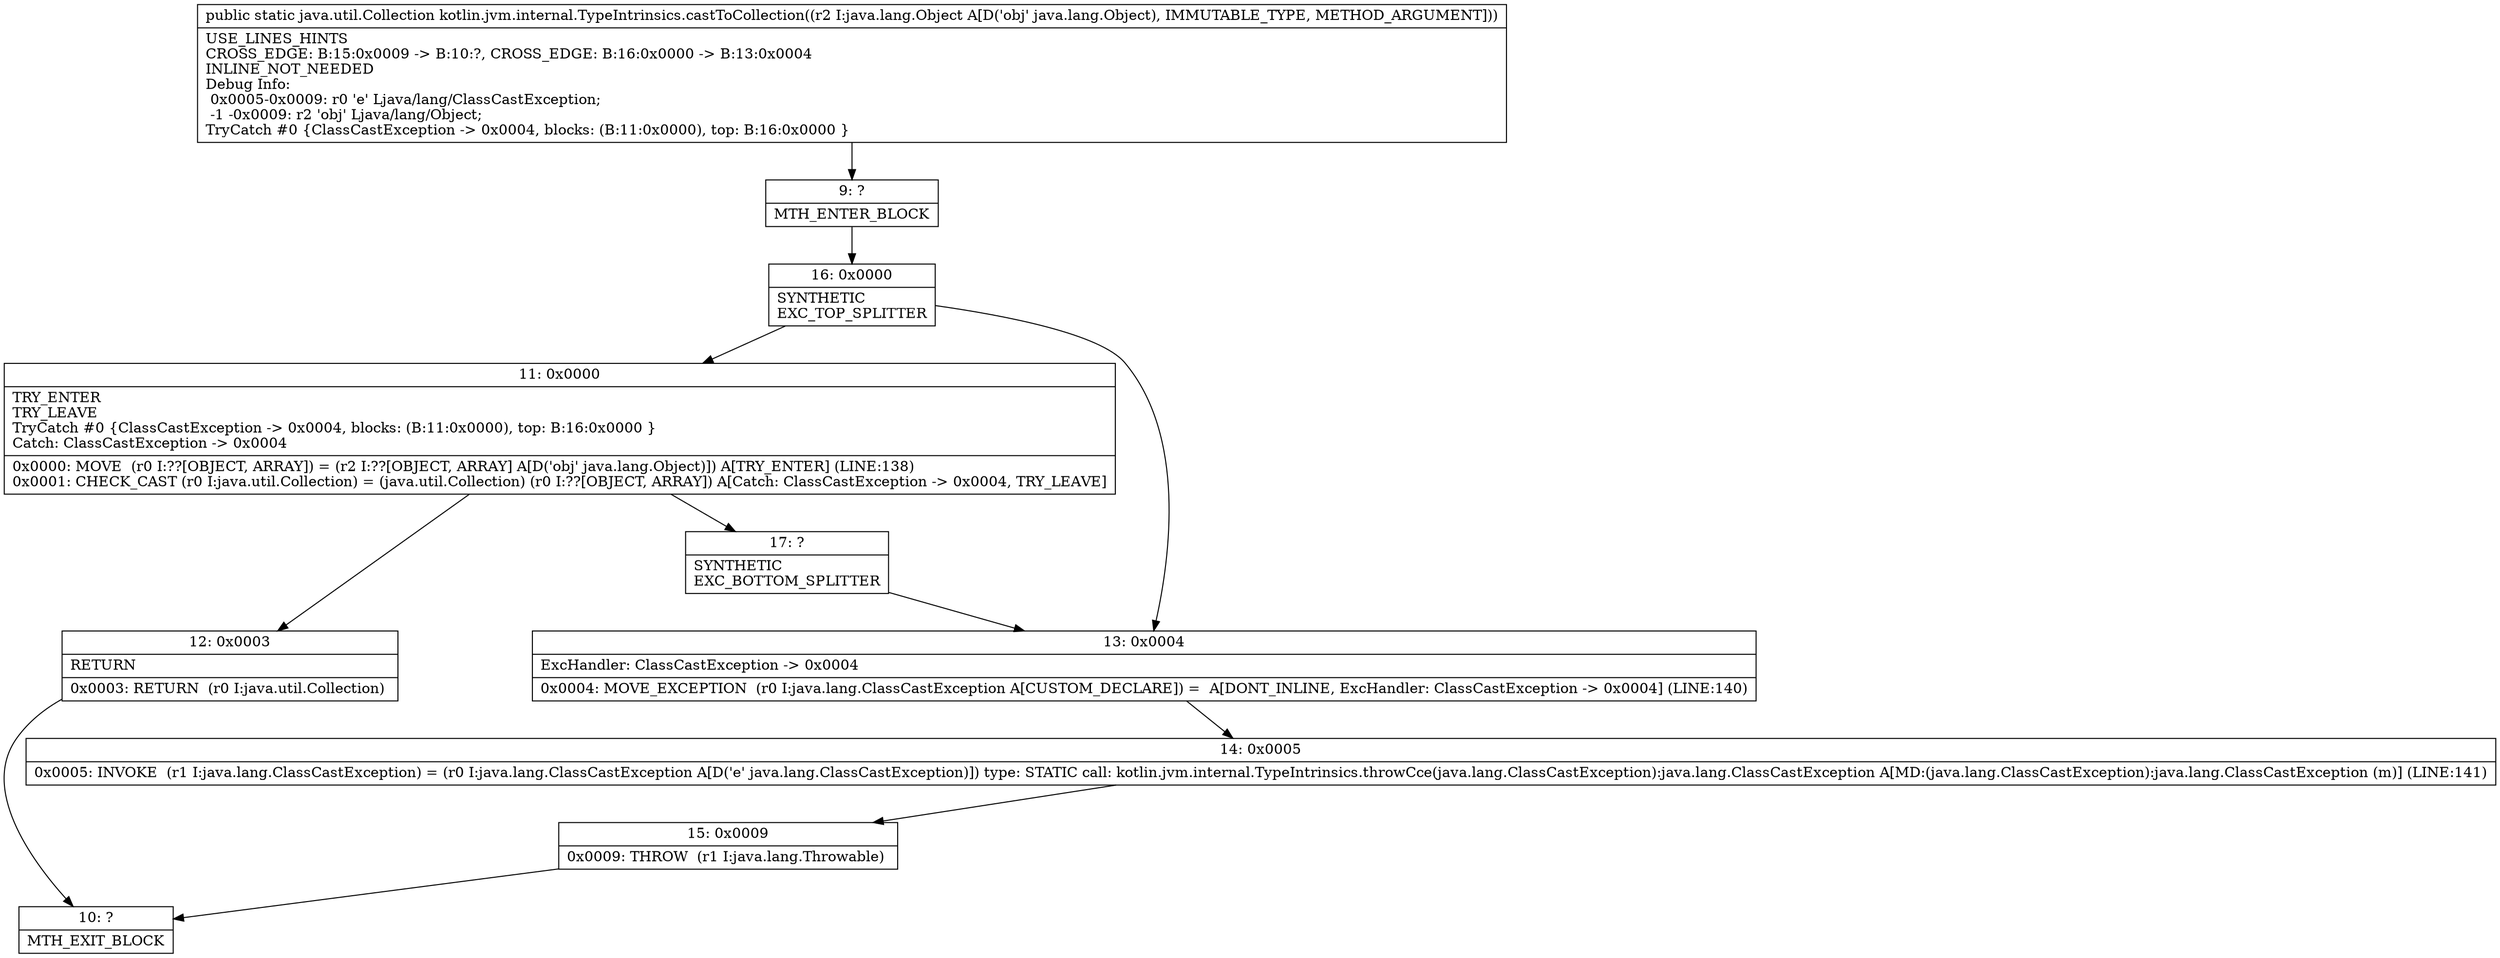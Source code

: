 digraph "CFG forkotlin.jvm.internal.TypeIntrinsics.castToCollection(Ljava\/lang\/Object;)Ljava\/util\/Collection;" {
Node_9 [shape=record,label="{9\:\ ?|MTH_ENTER_BLOCK\l}"];
Node_16 [shape=record,label="{16\:\ 0x0000|SYNTHETIC\lEXC_TOP_SPLITTER\l}"];
Node_11 [shape=record,label="{11\:\ 0x0000|TRY_ENTER\lTRY_LEAVE\lTryCatch #0 \{ClassCastException \-\> 0x0004, blocks: (B:11:0x0000), top: B:16:0x0000 \}\lCatch: ClassCastException \-\> 0x0004\l|0x0000: MOVE  (r0 I:??[OBJECT, ARRAY]) = (r2 I:??[OBJECT, ARRAY] A[D('obj' java.lang.Object)]) A[TRY_ENTER] (LINE:138)\l0x0001: CHECK_CAST (r0 I:java.util.Collection) = (java.util.Collection) (r0 I:??[OBJECT, ARRAY]) A[Catch: ClassCastException \-\> 0x0004, TRY_LEAVE]\l}"];
Node_12 [shape=record,label="{12\:\ 0x0003|RETURN\l|0x0003: RETURN  (r0 I:java.util.Collection) \l}"];
Node_10 [shape=record,label="{10\:\ ?|MTH_EXIT_BLOCK\l}"];
Node_17 [shape=record,label="{17\:\ ?|SYNTHETIC\lEXC_BOTTOM_SPLITTER\l}"];
Node_13 [shape=record,label="{13\:\ 0x0004|ExcHandler: ClassCastException \-\> 0x0004\l|0x0004: MOVE_EXCEPTION  (r0 I:java.lang.ClassCastException A[CUSTOM_DECLARE]) =  A[DONT_INLINE, ExcHandler: ClassCastException \-\> 0x0004] (LINE:140)\l}"];
Node_14 [shape=record,label="{14\:\ 0x0005|0x0005: INVOKE  (r1 I:java.lang.ClassCastException) = (r0 I:java.lang.ClassCastException A[D('e' java.lang.ClassCastException)]) type: STATIC call: kotlin.jvm.internal.TypeIntrinsics.throwCce(java.lang.ClassCastException):java.lang.ClassCastException A[MD:(java.lang.ClassCastException):java.lang.ClassCastException (m)] (LINE:141)\l}"];
Node_15 [shape=record,label="{15\:\ 0x0009|0x0009: THROW  (r1 I:java.lang.Throwable) \l}"];
MethodNode[shape=record,label="{public static java.util.Collection kotlin.jvm.internal.TypeIntrinsics.castToCollection((r2 I:java.lang.Object A[D('obj' java.lang.Object), IMMUTABLE_TYPE, METHOD_ARGUMENT]))  | USE_LINES_HINTS\lCROSS_EDGE: B:15:0x0009 \-\> B:10:?, CROSS_EDGE: B:16:0x0000 \-\> B:13:0x0004\lINLINE_NOT_NEEDED\lDebug Info:\l  0x0005\-0x0009: r0 'e' Ljava\/lang\/ClassCastException;\l  \-1 \-0x0009: r2 'obj' Ljava\/lang\/Object;\lTryCatch #0 \{ClassCastException \-\> 0x0004, blocks: (B:11:0x0000), top: B:16:0x0000 \}\l}"];
MethodNode -> Node_9;Node_9 -> Node_16;
Node_16 -> Node_11;
Node_16 -> Node_13;
Node_11 -> Node_12;
Node_11 -> Node_17;
Node_12 -> Node_10;
Node_17 -> Node_13;
Node_13 -> Node_14;
Node_14 -> Node_15;
Node_15 -> Node_10;
}

